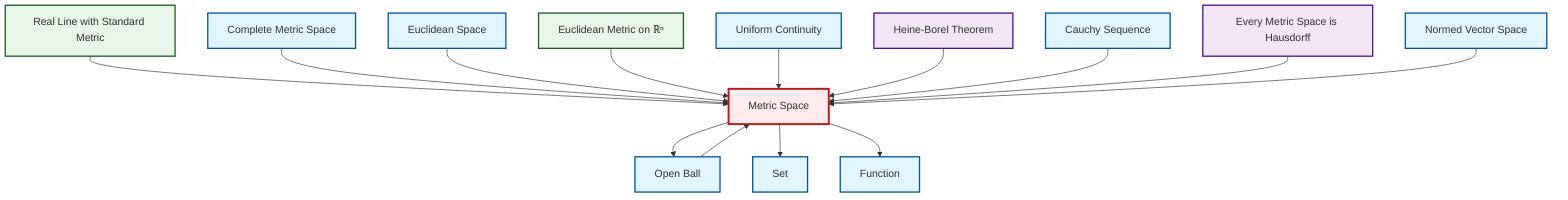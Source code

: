 graph TD
    classDef definition fill:#e1f5fe,stroke:#01579b,stroke-width:2px
    classDef theorem fill:#f3e5f5,stroke:#4a148c,stroke-width:2px
    classDef axiom fill:#fff3e0,stroke:#e65100,stroke-width:2px
    classDef example fill:#e8f5e9,stroke:#1b5e20,stroke-width:2px
    classDef current fill:#ffebee,stroke:#b71c1c,stroke-width:3px
    def-cauchy-sequence["Cauchy Sequence"]:::definition
    def-metric-space["Metric Space"]:::definition
    def-euclidean-space["Euclidean Space"]:::definition
    def-function["Function"]:::definition
    def-uniform-continuity["Uniform Continuity"]:::definition
    def-normed-vector-space["Normed Vector Space"]:::definition
    thm-metric-hausdorff["Every Metric Space is Hausdorff"]:::theorem
    def-set["Set"]:::definition
    thm-heine-borel["Heine-Borel Theorem"]:::theorem
    ex-euclidean-metric["Euclidean Metric on ℝⁿ"]:::example
    def-complete-metric-space["Complete Metric Space"]:::definition
    ex-real-line-metric["Real Line with Standard Metric"]:::example
    def-open-ball["Open Ball"]:::definition
    ex-real-line-metric --> def-metric-space
    def-complete-metric-space --> def-metric-space
    def-euclidean-space --> def-metric-space
    def-metric-space --> def-open-ball
    ex-euclidean-metric --> def-metric-space
    def-uniform-continuity --> def-metric-space
    def-metric-space --> def-set
    def-metric-space --> def-function
    def-open-ball --> def-metric-space
    thm-heine-borel --> def-metric-space
    def-cauchy-sequence --> def-metric-space
    thm-metric-hausdorff --> def-metric-space
    def-normed-vector-space --> def-metric-space
    class def-metric-space current